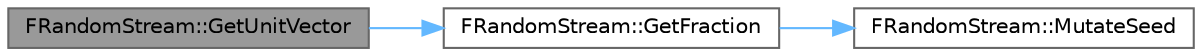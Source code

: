 digraph "FRandomStream::GetUnitVector"
{
 // INTERACTIVE_SVG=YES
 // LATEX_PDF_SIZE
  bgcolor="transparent";
  edge [fontname=Helvetica,fontsize=10,labelfontname=Helvetica,labelfontsize=10];
  node [fontname=Helvetica,fontsize=10,shape=box,height=0.2,width=0.4];
  rankdir="LR";
  Node1 [id="Node000001",label="FRandomStream::GetUnitVector",height=0.2,width=0.4,color="gray40", fillcolor="grey60", style="filled", fontcolor="black",tooltip="Returns a random vector of unit size."];
  Node1 -> Node2 [id="edge1_Node000001_Node000002",color="steelblue1",style="solid",tooltip=" "];
  Node2 [id="Node000002",label="FRandomStream::GetFraction",height=0.2,width=0.4,color="grey40", fillcolor="white", style="filled",URL="$d6/da3/structFRandomStream.html#ac16be3220ec5e3f287669def3ef94732",tooltip="Returns a random float number in the range [0, 1)."];
  Node2 -> Node3 [id="edge2_Node000002_Node000003",color="steelblue1",style="solid",tooltip=" "];
  Node3 [id="Node000003",label="FRandomStream::MutateSeed",height=0.2,width=0.4,color="grey40", fillcolor="white", style="filled",URL="$d6/da3/structFRandomStream.html#a33bec253a5ffd9ec9c6501a7507b15e2",tooltip="Mutates the current seed into the next seed."];
}
